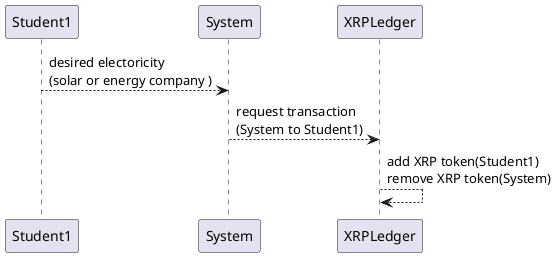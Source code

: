 @startuml sequence
participant Student1          as st1
participant System            as sys
participant XRPLedger         as xl

st1 --> sys : desired electoricity\n(solar or energy company )
sys --> xl : request transaction\n(System to Student1)
xl --> xl : add XRP token(Student1)\nremove XRP token(System)
@enduml
